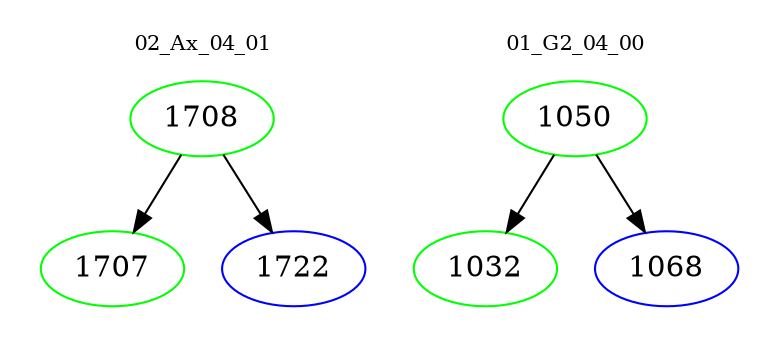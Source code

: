 digraph{
subgraph cluster_0 {
color = white
label = "02_Ax_04_01";
fontsize=10;
T0_1708 [label="1708", color="green"]
T0_1708 -> T0_1707 [color="black"]
T0_1707 [label="1707", color="green"]
T0_1708 -> T0_1722 [color="black"]
T0_1722 [label="1722", color="blue"]
}
subgraph cluster_1 {
color = white
label = "01_G2_04_00";
fontsize=10;
T1_1050 [label="1050", color="green"]
T1_1050 -> T1_1032 [color="black"]
T1_1032 [label="1032", color="green"]
T1_1050 -> T1_1068 [color="black"]
T1_1068 [label="1068", color="blue"]
}
}
